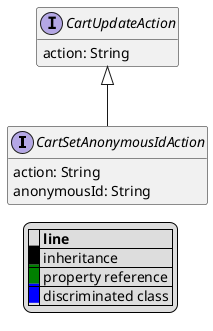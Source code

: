 @startuml

hide empty fields
hide empty methods
legend
|= |= line |
|<back:black>   </back>| inheritance |
|<back:green>   </back>| property reference |
|<back:blue>   </back>| discriminated class |
endlegend
interface CartSetAnonymousIdAction [[CartSetAnonymousIdAction.svg]] extends CartUpdateAction {
    action: String
    anonymousId: String
}
interface CartUpdateAction [[CartUpdateAction.svg]]  {
    action: String
}





@enduml
